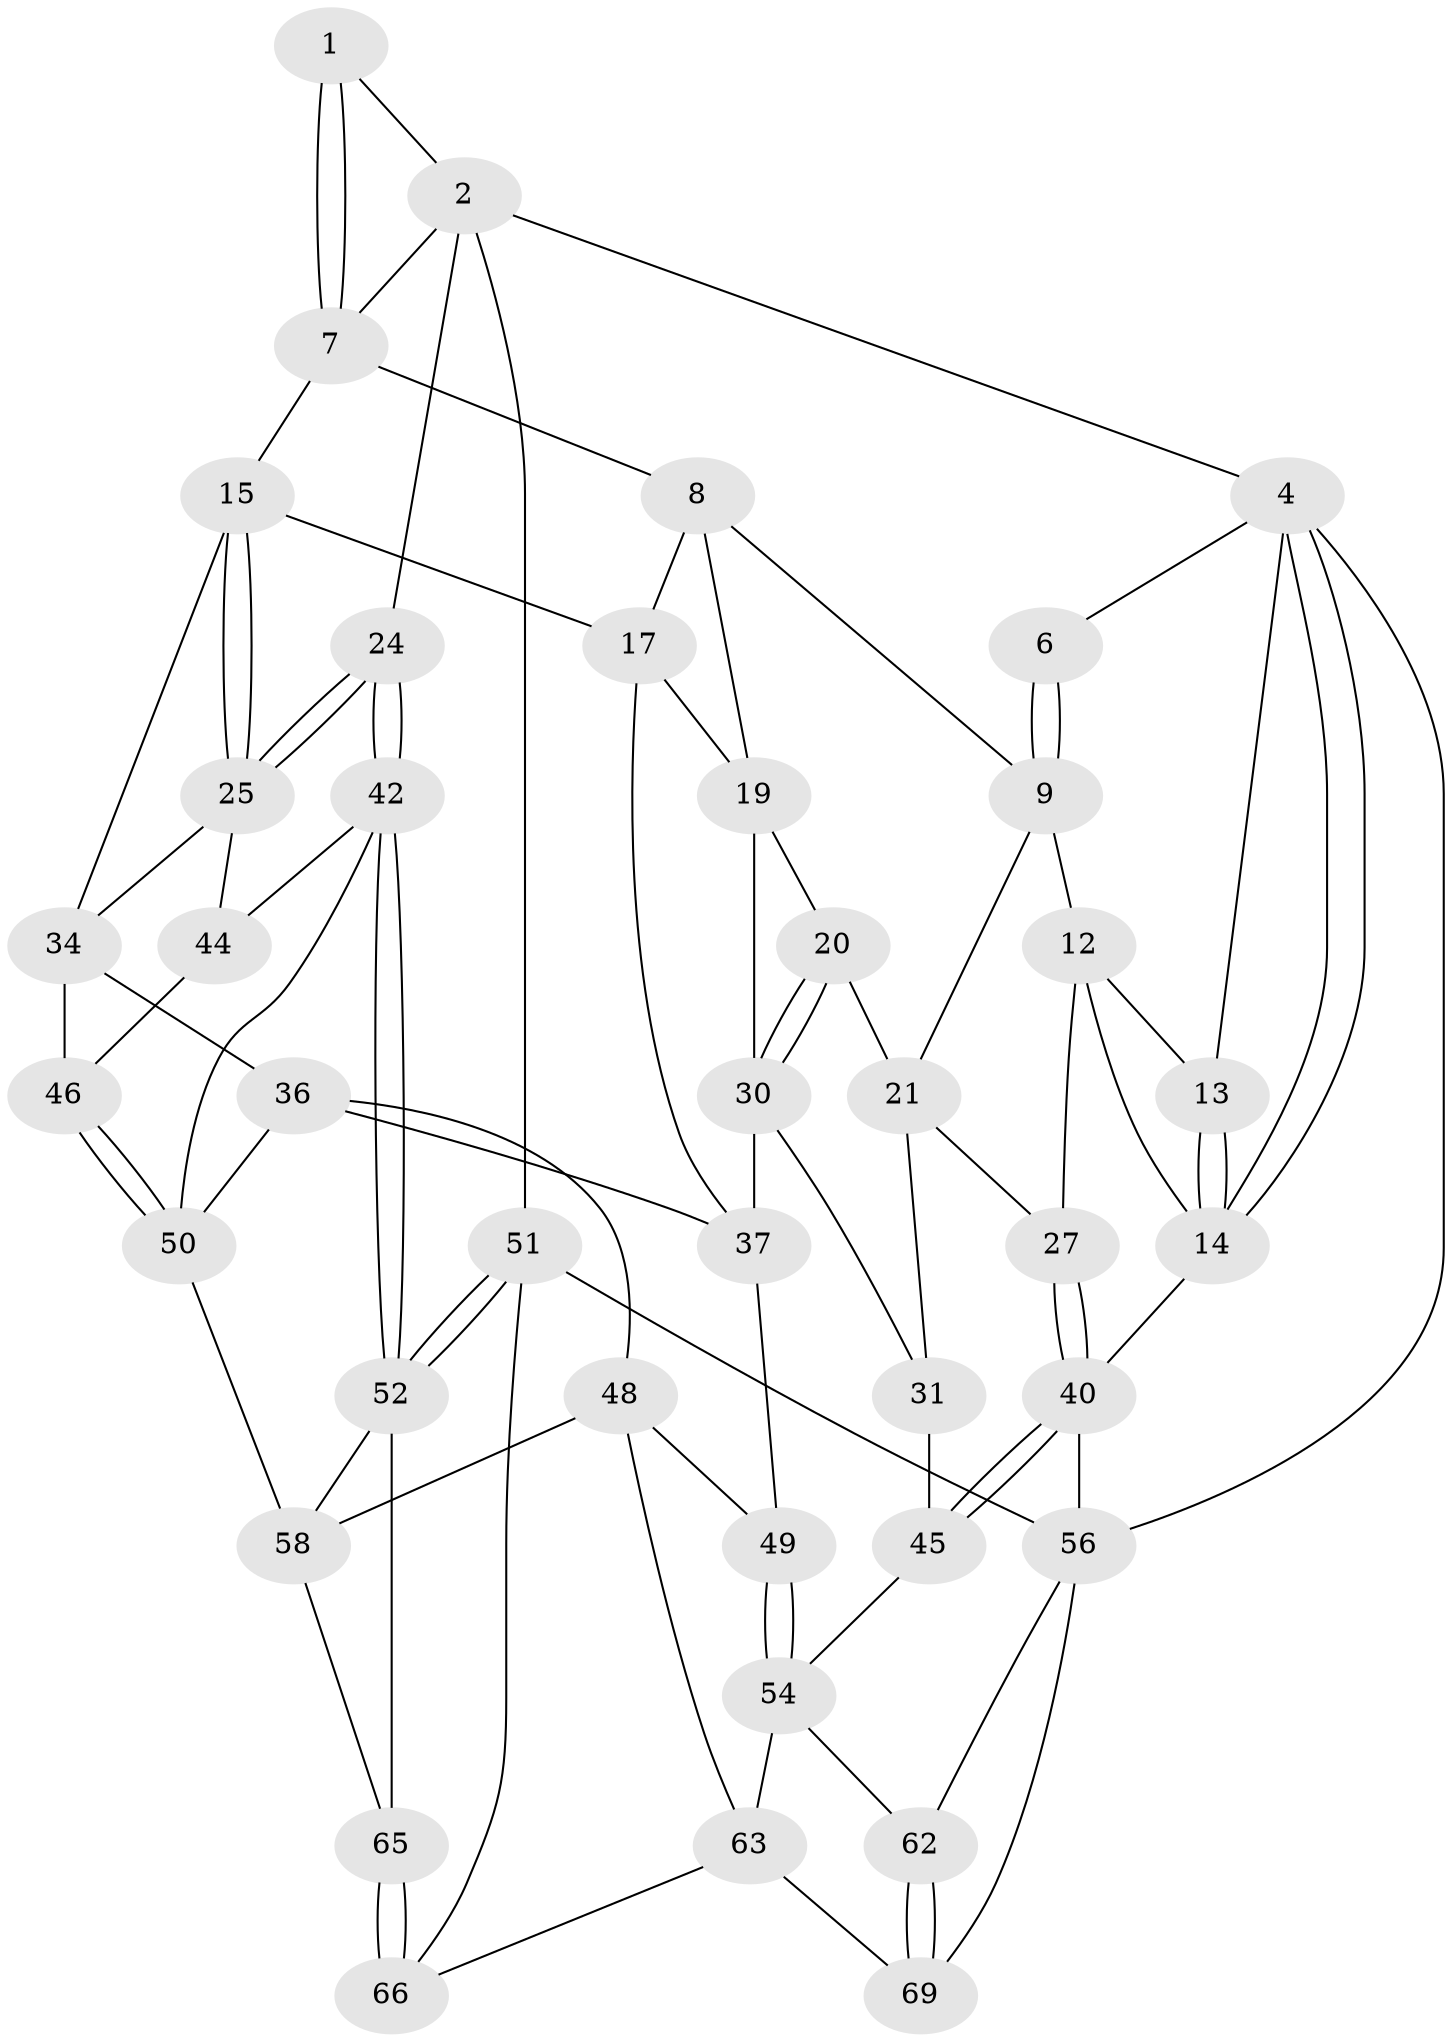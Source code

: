 // Generated by graph-tools (version 1.1) at 2025/24/03/03/25 07:24:35]
// undirected, 41 vertices, 91 edges
graph export_dot {
graph [start="1"]
  node [color=gray90,style=filled];
  1 [pos="+0.5495890009700422+0"];
  2 [pos="+0.7873231330436704+0",super="+3"];
  4 [pos="+0+0",super="+5"];
  6 [pos="+0.33285284755202726+0"];
  7 [pos="+0.5543688915879532+0.11883495525731667",super="+10"];
  8 [pos="+0.4913268184055636+0.14779387898178387",super="+18"];
  9 [pos="+0.3285358550880503+0.09112510676060566",super="+11"];
  12 [pos="+0.13562822140814088+0.1717889391631629",super="+22"];
  13 [pos="+0.08231576805926437+0.06472824733042348"];
  14 [pos="+0+0.2796454876738943",super="+23"];
  15 [pos="+0.734942812060351+0.2018287587011256",super="+16"];
  17 [pos="+0.6975024430322205+0.25773431231865984",super="+28"];
  19 [pos="+0.4955086362831026+0.2560898012397287",super="+29"];
  20 [pos="+0.37730030489729477+0.29245305190969423"];
  21 [pos="+0.31079311664211634+0.2330260587075866",super="+26"];
  24 [pos="+1+0.10922011985926995"];
  25 [pos="+0.9650209595043449+0.22506809714849985",super="+38"];
  27 [pos="+0.16609420949496906+0.3464654537115072"];
  30 [pos="+0.411575786823229+0.399843739569979",super="+33"];
  31 [pos="+0.2925971146382695+0.4293024402397422",super="+32"];
  34 [pos="+0.7452287602509442+0.3809202796598102",super="+35"];
  36 [pos="+0.6330085996430106+0.4331770797115015",super="+47"];
  37 [pos="+0.6123869400766957+0.411632841922682",super="+39"];
  40 [pos="+0.04246672943659397+0.5470693809041398",super="+41"];
  42 [pos="+1+0.544422184540282",super="+43"];
  44 [pos="+0.8932286050256922+0.4447772697275636"];
  45 [pos="+0.12293323290121354+0.5310600942656547",super="+53"];
  46 [pos="+0.7790713346508915+0.4493624275997216"];
  48 [pos="+0.5839869694713792+0.5731282473691526",super="+60"];
  49 [pos="+0.47677933932356775+0.5313456717437544"];
  50 [pos="+0.7431567635061619+0.5304801185587901",super="+55"];
  51 [pos="+1+1"];
  52 [pos="+1+1",super="+64"];
  54 [pos="+0.3533417486560448+0.633165974597303",super="+61"];
  56 [pos="+0+0.6297092724928557",super="+57"];
  58 [pos="+0.8223798614825307+0.7001760804539184",super="+59"];
  62 [pos="+0.31721740000367954+0.7864263051790362"];
  63 [pos="+0.6113226508739391+0.7207628815295677",super="+67"];
  65 [pos="+0.6721906342136468+0.858654197344413",super="+68"];
  66 [pos="+0.5340658157751517+1",super="+70"];
  69 [pos="+0.3553906232160313+1"];
  1 -- 2;
  1 -- 7;
  1 -- 7;
  2 -- 24;
  2 -- 51;
  2 -- 4;
  2 -- 7;
  4 -- 14;
  4 -- 14;
  4 -- 56;
  4 -- 13;
  4 -- 6;
  6 -- 9;
  6 -- 9;
  7 -- 8;
  7 -- 15;
  8 -- 9;
  8 -- 17;
  8 -- 19;
  9 -- 12;
  9 -- 21;
  12 -- 13;
  12 -- 27;
  12 -- 14;
  13 -- 14;
  13 -- 14;
  14 -- 40;
  15 -- 25;
  15 -- 25;
  15 -- 17;
  15 -- 34;
  17 -- 19;
  17 -- 37;
  19 -- 20;
  19 -- 30;
  20 -- 21;
  20 -- 30;
  20 -- 30;
  21 -- 27;
  21 -- 31;
  24 -- 25;
  24 -- 25;
  24 -- 42;
  24 -- 42;
  25 -- 34;
  25 -- 44;
  27 -- 40;
  27 -- 40;
  30 -- 31;
  30 -- 37;
  31 -- 45 [weight=2];
  34 -- 36;
  34 -- 46;
  36 -- 37;
  36 -- 48;
  36 -- 50;
  37 -- 49;
  40 -- 45;
  40 -- 45;
  40 -- 56;
  42 -- 52;
  42 -- 52;
  42 -- 50;
  42 -- 44;
  44 -- 46;
  45 -- 54;
  46 -- 50;
  46 -- 50;
  48 -- 49;
  48 -- 63;
  48 -- 58;
  49 -- 54;
  49 -- 54;
  50 -- 58;
  51 -- 52;
  51 -- 52;
  51 -- 66;
  51 -- 56;
  52 -- 65;
  52 -- 58;
  54 -- 62;
  54 -- 63;
  56 -- 62;
  56 -- 69;
  58 -- 65;
  62 -- 69;
  62 -- 69;
  63 -- 66;
  63 -- 69;
  65 -- 66 [weight=2];
  65 -- 66;
}
